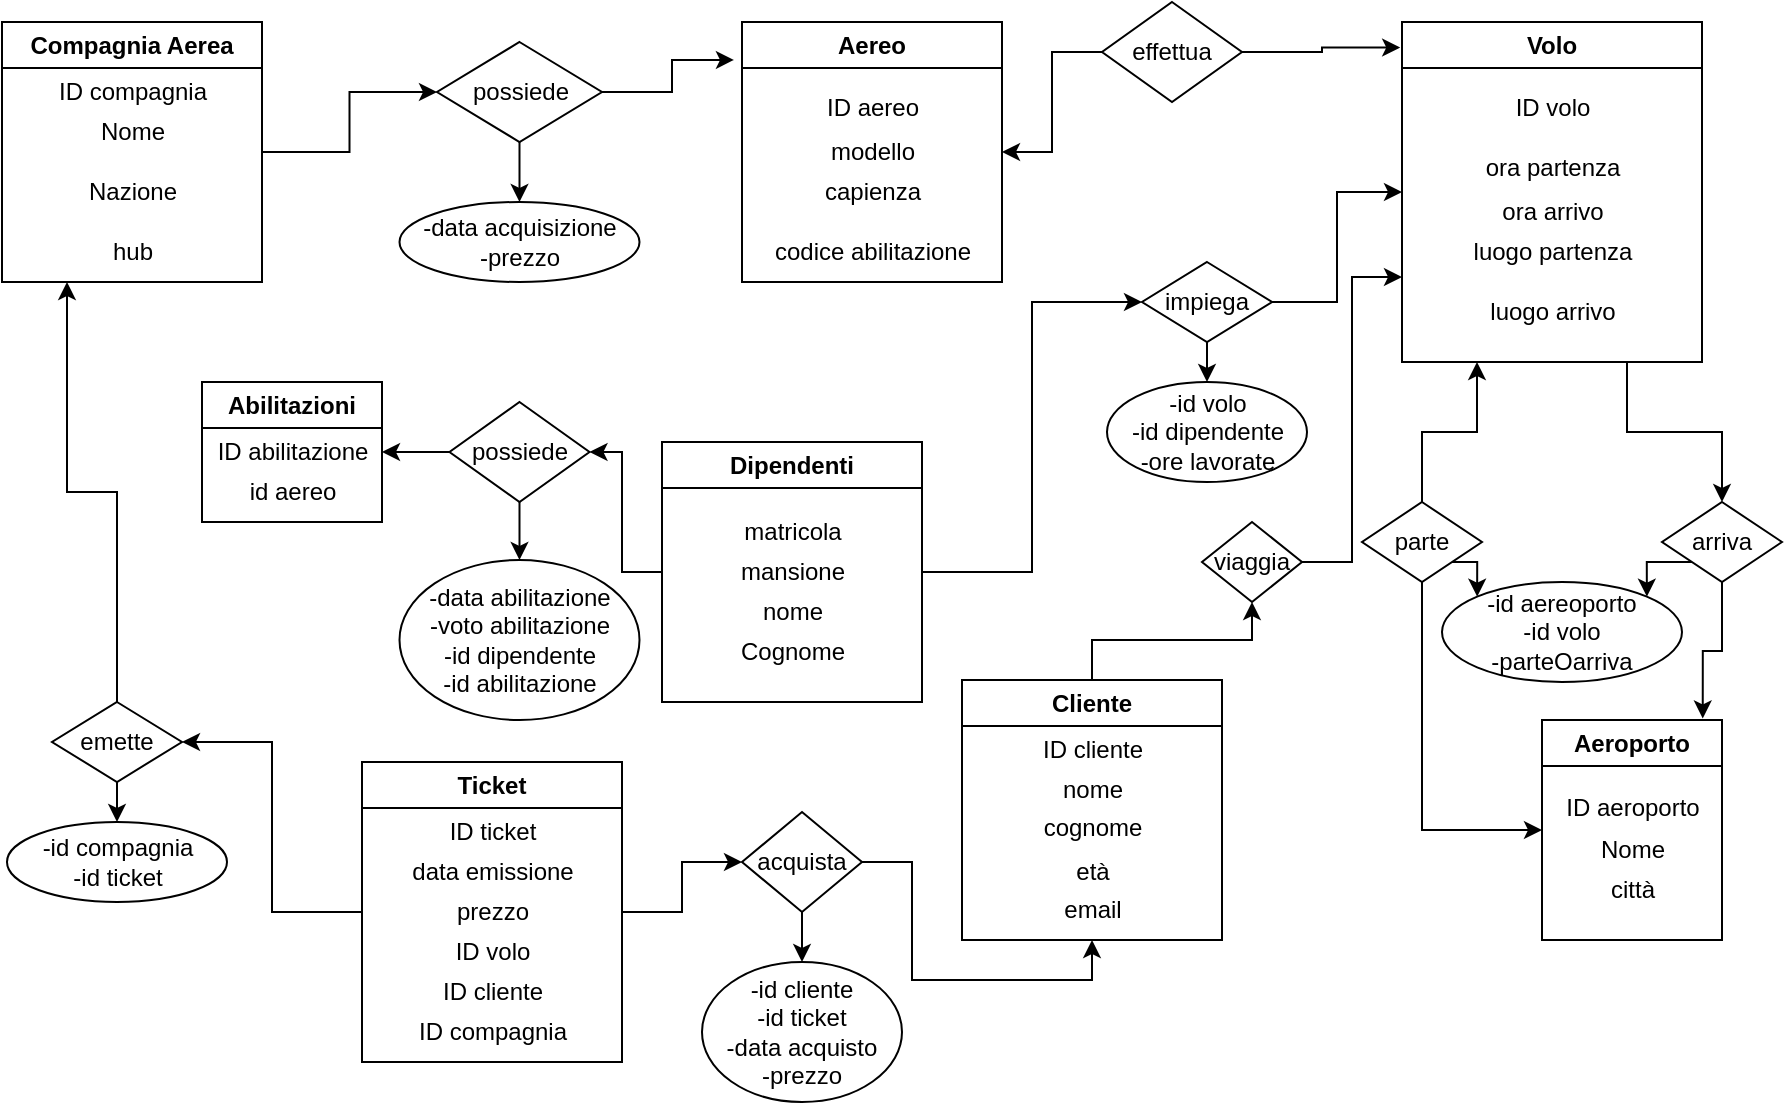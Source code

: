 <mxfile version="21.3.2" type="google">
  <diagram name="Pagina-1" id="v-H7VW2KOccQlbOsodHU">
    <mxGraphModel grid="1" page="1" gridSize="10" guides="1" tooltips="1" connect="1" arrows="1" fold="1" pageScale="1" pageWidth="1169" pageHeight="827" math="0" shadow="0">
      <root>
        <mxCell id="0" />
        <mxCell id="1" parent="0" />
        <mxCell id="AQnUfuuOX8S3TxPGOQ2f-47" style="edgeStyle=orthogonalEdgeStyle;rounded=0;orthogonalLoop=1;jettySize=auto;html=1;exitX=1;exitY=0.5;exitDx=0;exitDy=0;entryX=0;entryY=0.5;entryDx=0;entryDy=0;" edge="1" parent="1" source="AQnUfuuOX8S3TxPGOQ2f-1" target="AQnUfuuOX8S3TxPGOQ2f-45">
          <mxGeometry relative="1" as="geometry" />
        </mxCell>
        <mxCell id="AQnUfuuOX8S3TxPGOQ2f-1" value="Compagnia Aerea" style="swimlane;whiteSpace=wrap;html=1;" vertex="1" parent="1">
          <mxGeometry y="20" width="130" height="130" as="geometry" />
        </mxCell>
        <mxCell id="AQnUfuuOX8S3TxPGOQ2f-2" value="ID compagnia" style="text;html=1;align=center;verticalAlign=middle;resizable=0;points=[];autosize=1;strokeColor=none;fillColor=none;" vertex="1" parent="AQnUfuuOX8S3TxPGOQ2f-1">
          <mxGeometry x="15" y="20" width="100" height="30" as="geometry" />
        </mxCell>
        <mxCell id="AQnUfuuOX8S3TxPGOQ2f-4" value="Nazione" style="text;html=1;align=center;verticalAlign=middle;resizable=0;points=[];autosize=1;strokeColor=none;fillColor=none;" vertex="1" parent="AQnUfuuOX8S3TxPGOQ2f-1">
          <mxGeometry x="30" y="70" width="70" height="30" as="geometry" />
        </mxCell>
        <mxCell id="AQnUfuuOX8S3TxPGOQ2f-3" value="Nome" style="text;html=1;align=center;verticalAlign=middle;resizable=0;points=[];autosize=1;strokeColor=none;fillColor=none;" vertex="1" parent="AQnUfuuOX8S3TxPGOQ2f-1">
          <mxGeometry x="35" y="40" width="60" height="30" as="geometry" />
        </mxCell>
        <mxCell id="AQnUfuuOX8S3TxPGOQ2f-5" value="hub" style="text;html=1;align=center;verticalAlign=middle;resizable=0;points=[];autosize=1;strokeColor=none;fillColor=none;" vertex="1" parent="AQnUfuuOX8S3TxPGOQ2f-1">
          <mxGeometry x="45" y="100" width="40" height="30" as="geometry" />
        </mxCell>
        <mxCell id="AQnUfuuOX8S3TxPGOQ2f-6" value="Aereo" style="swimlane;whiteSpace=wrap;html=1;" vertex="1" parent="1">
          <mxGeometry x="370" y="20" width="130" height="130" as="geometry" />
        </mxCell>
        <mxCell id="AQnUfuuOX8S3TxPGOQ2f-7" value="ID aereo" style="text;html=1;align=center;verticalAlign=middle;resizable=0;points=[];autosize=1;strokeColor=none;fillColor=none;" vertex="1" parent="AQnUfuuOX8S3TxPGOQ2f-6">
          <mxGeometry x="30" y="28" width="70" height="30" as="geometry" />
        </mxCell>
        <mxCell id="AQnUfuuOX8S3TxPGOQ2f-8" value="capienza" style="text;html=1;align=center;verticalAlign=middle;resizable=0;points=[];autosize=1;strokeColor=none;fillColor=none;" vertex="1" parent="AQnUfuuOX8S3TxPGOQ2f-6">
          <mxGeometry x="30" y="70" width="70" height="30" as="geometry" />
        </mxCell>
        <mxCell id="AQnUfuuOX8S3TxPGOQ2f-9" value="modello" style="text;html=1;align=center;verticalAlign=middle;resizable=0;points=[];autosize=1;strokeColor=none;fillColor=none;" vertex="1" parent="AQnUfuuOX8S3TxPGOQ2f-6">
          <mxGeometry x="30" y="50" width="70" height="30" as="geometry" />
        </mxCell>
        <mxCell id="AQnUfuuOX8S3TxPGOQ2f-10" value="codice abilitazione" style="text;html=1;align=center;verticalAlign=middle;resizable=0;points=[];autosize=1;strokeColor=none;fillColor=none;" vertex="1" parent="AQnUfuuOX8S3TxPGOQ2f-6">
          <mxGeometry x="5" y="100" width="120" height="30" as="geometry" />
        </mxCell>
        <mxCell id="AQnUfuuOX8S3TxPGOQ2f-61" style="edgeStyle=orthogonalEdgeStyle;rounded=0;orthogonalLoop=1;jettySize=auto;html=1;exitX=0.75;exitY=1;exitDx=0;exitDy=0;entryX=0.5;entryY=0;entryDx=0;entryDy=0;" edge="1" parent="1" source="AQnUfuuOX8S3TxPGOQ2f-11" target="AQnUfuuOX8S3TxPGOQ2f-60">
          <mxGeometry relative="1" as="geometry" />
        </mxCell>
        <mxCell id="AQnUfuuOX8S3TxPGOQ2f-11" value="Volo" style="swimlane;whiteSpace=wrap;html=1;" vertex="1" parent="1">
          <mxGeometry x="700" y="20" width="150" height="170" as="geometry">
            <mxRectangle x="700" y="20" width="70" height="30" as="alternateBounds" />
          </mxGeometry>
        </mxCell>
        <mxCell id="AQnUfuuOX8S3TxPGOQ2f-12" value="ID volo" style="text;html=1;align=center;verticalAlign=middle;resizable=0;points=[];autosize=1;strokeColor=none;fillColor=none;" vertex="1" parent="AQnUfuuOX8S3TxPGOQ2f-11">
          <mxGeometry x="45" y="28" width="60" height="30" as="geometry" />
        </mxCell>
        <mxCell id="AQnUfuuOX8S3TxPGOQ2f-13" value="ora arrivo" style="text;html=1;align=center;verticalAlign=middle;resizable=0;points=[];autosize=1;strokeColor=none;fillColor=none;" vertex="1" parent="AQnUfuuOX8S3TxPGOQ2f-11">
          <mxGeometry x="40" y="80" width="70" height="30" as="geometry" />
        </mxCell>
        <mxCell id="AQnUfuuOX8S3TxPGOQ2f-14" value="ora partenza" style="text;html=1;align=center;verticalAlign=middle;resizable=0;points=[];autosize=1;strokeColor=none;fillColor=none;" vertex="1" parent="AQnUfuuOX8S3TxPGOQ2f-11">
          <mxGeometry x="30" y="58" width="90" height="30" as="geometry" />
        </mxCell>
        <mxCell id="AQnUfuuOX8S3TxPGOQ2f-15" value="luogo partenza" style="text;html=1;align=center;verticalAlign=middle;resizable=0;points=[];autosize=1;strokeColor=none;fillColor=none;" vertex="1" parent="AQnUfuuOX8S3TxPGOQ2f-11">
          <mxGeometry x="25" y="100" width="100" height="30" as="geometry" />
        </mxCell>
        <mxCell id="AQnUfuuOX8S3TxPGOQ2f-16" value="luogo arrivo" style="text;html=1;align=center;verticalAlign=middle;resizable=0;points=[];autosize=1;strokeColor=none;fillColor=none;" vertex="1" parent="AQnUfuuOX8S3TxPGOQ2f-11">
          <mxGeometry x="30" y="130" width="90" height="30" as="geometry" />
        </mxCell>
        <mxCell id="AQnUfuuOX8S3TxPGOQ2f-17" value="Aeroporto" style="swimlane;whiteSpace=wrap;html=1;" vertex="1" parent="1">
          <mxGeometry x="770" y="369" width="90" height="110" as="geometry" />
        </mxCell>
        <mxCell id="AQnUfuuOX8S3TxPGOQ2f-18" value="ID aeroporto" style="text;html=1;align=center;verticalAlign=middle;resizable=0;points=[];autosize=1;strokeColor=none;fillColor=none;" vertex="1" parent="AQnUfuuOX8S3TxPGOQ2f-17">
          <mxGeometry y="29" width="90" height="30" as="geometry" />
        </mxCell>
        <mxCell id="AQnUfuuOX8S3TxPGOQ2f-23" value="Nome" style="text;html=1;align=center;verticalAlign=middle;resizable=0;points=[];autosize=1;strokeColor=none;fillColor=none;" vertex="1" parent="AQnUfuuOX8S3TxPGOQ2f-17">
          <mxGeometry x="15" y="50" width="60" height="30" as="geometry" />
        </mxCell>
        <mxCell id="AQnUfuuOX8S3TxPGOQ2f-24" value="città" style="text;html=1;align=center;verticalAlign=middle;resizable=0;points=[];autosize=1;strokeColor=none;fillColor=none;" vertex="1" parent="AQnUfuuOX8S3TxPGOQ2f-17">
          <mxGeometry x="20" y="70" width="50" height="30" as="geometry" />
        </mxCell>
        <mxCell id="AQnUfuuOX8S3TxPGOQ2f-68" style="edgeStyle=orthogonalEdgeStyle;rounded=0;orthogonalLoop=1;jettySize=auto;html=1;exitX=0.5;exitY=0;exitDx=0;exitDy=0;entryX=0.5;entryY=1;entryDx=0;entryDy=0;" edge="1" parent="1" source="AQnUfuuOX8S3TxPGOQ2f-25" target="AQnUfuuOX8S3TxPGOQ2f-65">
          <mxGeometry relative="1" as="geometry" />
        </mxCell>
        <mxCell id="AQnUfuuOX8S3TxPGOQ2f-25" value="Cliente" style="swimlane;whiteSpace=wrap;html=1;" vertex="1" parent="1">
          <mxGeometry x="480" y="349" width="130" height="130" as="geometry" />
        </mxCell>
        <mxCell id="AQnUfuuOX8S3TxPGOQ2f-26" value="ID cliente" style="text;html=1;align=center;verticalAlign=middle;resizable=0;points=[];autosize=1;strokeColor=none;fillColor=none;" vertex="1" parent="AQnUfuuOX8S3TxPGOQ2f-25">
          <mxGeometry x="30" y="20" width="70" height="30" as="geometry" />
        </mxCell>
        <mxCell id="AQnUfuuOX8S3TxPGOQ2f-27" value="età" style="text;html=1;align=center;verticalAlign=middle;resizable=0;points=[];autosize=1;strokeColor=none;fillColor=none;" vertex="1" parent="AQnUfuuOX8S3TxPGOQ2f-25">
          <mxGeometry x="45" y="81" width="40" height="30" as="geometry" />
        </mxCell>
        <mxCell id="AQnUfuuOX8S3TxPGOQ2f-29" value="email" style="text;html=1;align=center;verticalAlign=middle;resizable=0;points=[];autosize=1;strokeColor=none;fillColor=none;" vertex="1" parent="AQnUfuuOX8S3TxPGOQ2f-25">
          <mxGeometry x="40" y="100" width="50" height="30" as="geometry" />
        </mxCell>
        <mxCell id="zw_y7uik63v7HXdvWkRK-9" value="nome" style="text;html=1;align=center;verticalAlign=middle;resizable=0;points=[];autosize=1;strokeColor=none;fillColor=none;" vertex="1" parent="AQnUfuuOX8S3TxPGOQ2f-25">
          <mxGeometry x="40" y="40" width="50" height="30" as="geometry" />
        </mxCell>
        <mxCell id="zw_y7uik63v7HXdvWkRK-11" value="cognome" style="text;html=1;align=center;verticalAlign=middle;resizable=0;points=[];autosize=1;strokeColor=none;fillColor=none;" vertex="1" parent="AQnUfuuOX8S3TxPGOQ2f-25">
          <mxGeometry x="30" y="59" width="70" height="30" as="geometry" />
        </mxCell>
        <mxCell id="AQnUfuuOX8S3TxPGOQ2f-70" style="edgeStyle=orthogonalEdgeStyle;rounded=0;orthogonalLoop=1;jettySize=auto;html=1;exitX=1;exitY=0.5;exitDx=0;exitDy=0;entryX=0;entryY=0.5;entryDx=0;entryDy=0;" edge="1" parent="1" source="AQnUfuuOX8S3TxPGOQ2f-30" target="AQnUfuuOX8S3TxPGOQ2f-66">
          <mxGeometry relative="1" as="geometry" />
        </mxCell>
        <mxCell id="AQnUfuuOX8S3TxPGOQ2f-77" style="edgeStyle=orthogonalEdgeStyle;rounded=0;orthogonalLoop=1;jettySize=auto;html=1;exitX=0;exitY=0.5;exitDx=0;exitDy=0;entryX=1;entryY=0.5;entryDx=0;entryDy=0;" edge="1" parent="1" source="AQnUfuuOX8S3TxPGOQ2f-30" target="AQnUfuuOX8S3TxPGOQ2f-76">
          <mxGeometry relative="1" as="geometry" />
        </mxCell>
        <mxCell id="AQnUfuuOX8S3TxPGOQ2f-30" value="Ticket" style="swimlane;whiteSpace=wrap;html=1;" vertex="1" parent="1">
          <mxGeometry x="180" y="390" width="130" height="150" as="geometry" />
        </mxCell>
        <mxCell id="AQnUfuuOX8S3TxPGOQ2f-31" value="ID ticket" style="text;html=1;align=center;verticalAlign=middle;resizable=0;points=[];autosize=1;strokeColor=none;fillColor=none;" vertex="1" parent="AQnUfuuOX8S3TxPGOQ2f-30">
          <mxGeometry x="30" y="20" width="70" height="30" as="geometry" />
        </mxCell>
        <mxCell id="AQnUfuuOX8S3TxPGOQ2f-32" value="prezzo" style="text;html=1;align=center;verticalAlign=middle;resizable=0;points=[];autosize=1;strokeColor=none;fillColor=none;" vertex="1" parent="AQnUfuuOX8S3TxPGOQ2f-30">
          <mxGeometry x="35" y="60" width="60" height="30" as="geometry" />
        </mxCell>
        <mxCell id="AQnUfuuOX8S3TxPGOQ2f-33" value="data emissione" style="text;html=1;align=center;verticalAlign=middle;resizable=0;points=[];autosize=1;strokeColor=none;fillColor=none;" vertex="1" parent="AQnUfuuOX8S3TxPGOQ2f-30">
          <mxGeometry x="15" y="40" width="100" height="30" as="geometry" />
        </mxCell>
        <mxCell id="zw_y7uik63v7HXdvWkRK-2" value="ID volo" style="text;html=1;align=center;verticalAlign=middle;resizable=0;points=[];autosize=1;strokeColor=none;fillColor=none;" vertex="1" parent="AQnUfuuOX8S3TxPGOQ2f-30">
          <mxGeometry x="35" y="80" width="60" height="30" as="geometry" />
        </mxCell>
        <mxCell id="zw_y7uik63v7HXdvWkRK-3" value="ID cliente" style="text;html=1;align=center;verticalAlign=middle;resizable=0;points=[];autosize=1;strokeColor=none;fillColor=none;" vertex="1" parent="AQnUfuuOX8S3TxPGOQ2f-30">
          <mxGeometry x="30" y="100" width="70" height="30" as="geometry" />
        </mxCell>
        <mxCell id="zw_y7uik63v7HXdvWkRK-4" value="ID compagnia" style="text;html=1;align=center;verticalAlign=middle;resizable=0;points=[];autosize=1;strokeColor=none;fillColor=none;" vertex="1" parent="AQnUfuuOX8S3TxPGOQ2f-30">
          <mxGeometry x="15" y="120" width="100" height="30" as="geometry" />
        </mxCell>
        <mxCell id="AQnUfuuOX8S3TxPGOQ2f-88" style="edgeStyle=orthogonalEdgeStyle;rounded=0;orthogonalLoop=1;jettySize=auto;html=1;exitX=0;exitY=0.5;exitDx=0;exitDy=0;entryX=1;entryY=0.5;entryDx=0;entryDy=0;" edge="1" parent="1" source="AQnUfuuOX8S3TxPGOQ2f-34" target="AQnUfuuOX8S3TxPGOQ2f-85">
          <mxGeometry relative="1" as="geometry" />
        </mxCell>
        <mxCell id="AQnUfuuOX8S3TxPGOQ2f-90" style="edgeStyle=orthogonalEdgeStyle;rounded=0;orthogonalLoop=1;jettySize=auto;html=1;exitX=1;exitY=0.5;exitDx=0;exitDy=0;entryX=0;entryY=0.5;entryDx=0;entryDy=0;" edge="1" parent="1" source="AQnUfuuOX8S3TxPGOQ2f-34" target="AQnUfuuOX8S3TxPGOQ2f-89">
          <mxGeometry relative="1" as="geometry" />
        </mxCell>
        <mxCell id="AQnUfuuOX8S3TxPGOQ2f-34" value="Dipendenti" style="swimlane;whiteSpace=wrap;html=1;" vertex="1" parent="1">
          <mxGeometry x="330" y="230" width="130" height="130" as="geometry" />
        </mxCell>
        <mxCell id="AQnUfuuOX8S3TxPGOQ2f-36" value="nome" style="text;html=1;align=center;verticalAlign=middle;resizable=0;points=[];autosize=1;strokeColor=none;fillColor=none;" vertex="1" parent="AQnUfuuOX8S3TxPGOQ2f-34">
          <mxGeometry x="40" y="70" width="50" height="30" as="geometry" />
        </mxCell>
        <mxCell id="AQnUfuuOX8S3TxPGOQ2f-37" value="mansione" style="text;html=1;align=center;verticalAlign=middle;resizable=0;points=[];autosize=1;strokeColor=none;fillColor=none;" vertex="1" parent="AQnUfuuOX8S3TxPGOQ2f-34">
          <mxGeometry x="25" y="50" width="80" height="30" as="geometry" />
        </mxCell>
        <mxCell id="AQnUfuuOX8S3TxPGOQ2f-38" value="matricola" style="text;html=1;align=center;verticalAlign=middle;resizable=0;points=[];autosize=1;strokeColor=none;fillColor=none;" vertex="1" parent="AQnUfuuOX8S3TxPGOQ2f-34">
          <mxGeometry x="30" y="30" width="70" height="30" as="geometry" />
        </mxCell>
        <mxCell id="zw_y7uik63v7HXdvWkRK-1" value="Cognome" style="text;html=1;align=center;verticalAlign=middle;resizable=0;points=[];autosize=1;strokeColor=none;fillColor=none;" vertex="1" parent="AQnUfuuOX8S3TxPGOQ2f-34">
          <mxGeometry x="25" y="90" width="80" height="30" as="geometry" />
        </mxCell>
        <mxCell id="AQnUfuuOX8S3TxPGOQ2f-39" value="Abilitazioni" style="swimlane;whiteSpace=wrap;html=1;startSize=23;" vertex="1" parent="1">
          <mxGeometry x="100" y="200" width="90" height="70" as="geometry" />
        </mxCell>
        <mxCell id="AQnUfuuOX8S3TxPGOQ2f-40" value="ID abilitazione" style="text;html=1;align=center;verticalAlign=middle;resizable=0;points=[];autosize=1;strokeColor=none;fillColor=none;" vertex="1" parent="AQnUfuuOX8S3TxPGOQ2f-39">
          <mxGeometry x="-5" y="20" width="100" height="30" as="geometry" />
        </mxCell>
        <mxCell id="AQnUfuuOX8S3TxPGOQ2f-43" value="id aereo" style="text;html=1;align=center;verticalAlign=middle;resizable=0;points=[];autosize=1;strokeColor=none;fillColor=none;" vertex="1" parent="AQnUfuuOX8S3TxPGOQ2f-39">
          <mxGeometry x="10" y="40" width="70" height="30" as="geometry" />
        </mxCell>
        <mxCell id="AQnUfuuOX8S3TxPGOQ2f-48" style="edgeStyle=orthogonalEdgeStyle;rounded=0;orthogonalLoop=1;jettySize=auto;html=1;exitX=1;exitY=0.5;exitDx=0;exitDy=0;entryX=-0.031;entryY=0.146;entryDx=0;entryDy=0;entryPerimeter=0;" edge="1" parent="1" source="AQnUfuuOX8S3TxPGOQ2f-45" target="AQnUfuuOX8S3TxPGOQ2f-6">
          <mxGeometry relative="1" as="geometry" />
        </mxCell>
        <mxCell id="AQnUfuuOX8S3TxPGOQ2f-82" style="edgeStyle=orthogonalEdgeStyle;rounded=0;orthogonalLoop=1;jettySize=auto;html=1;exitX=0.5;exitY=1;exitDx=0;exitDy=0;entryX=0.5;entryY=0;entryDx=0;entryDy=0;" edge="1" parent="1" source="AQnUfuuOX8S3TxPGOQ2f-45" target="AQnUfuuOX8S3TxPGOQ2f-81">
          <mxGeometry relative="1" as="geometry" />
        </mxCell>
        <mxCell id="AQnUfuuOX8S3TxPGOQ2f-45" value="possiede" style="rhombus;whiteSpace=wrap;html=1;" vertex="1" parent="1">
          <mxGeometry x="217.5" y="30" width="82.5" height="50" as="geometry" />
        </mxCell>
        <mxCell id="AQnUfuuOX8S3TxPGOQ2f-52" value="" style="edgeStyle=orthogonalEdgeStyle;rounded=0;orthogonalLoop=1;jettySize=auto;html=1;entryX=1;entryY=0.5;entryDx=0;entryDy=0;" edge="1" parent="1" source="AQnUfuuOX8S3TxPGOQ2f-51" target="AQnUfuuOX8S3TxPGOQ2f-6">
          <mxGeometry relative="1" as="geometry" />
        </mxCell>
        <mxCell id="AQnUfuuOX8S3TxPGOQ2f-53" value="" style="edgeStyle=orthogonalEdgeStyle;rounded=0;orthogonalLoop=1;jettySize=auto;html=1;entryX=-0.006;entryY=0.075;entryDx=0;entryDy=0;entryPerimeter=0;" edge="1" parent="1" source="AQnUfuuOX8S3TxPGOQ2f-51" target="AQnUfuuOX8S3TxPGOQ2f-11">
          <mxGeometry relative="1" as="geometry">
            <mxPoint x="660" y="50" as="targetPoint" />
          </mxGeometry>
        </mxCell>
        <mxCell id="AQnUfuuOX8S3TxPGOQ2f-51" value="effettua" style="rhombus;whiteSpace=wrap;html=1;" vertex="1" parent="1">
          <mxGeometry x="550" y="10" width="70" height="50" as="geometry" />
        </mxCell>
        <mxCell id="AQnUfuuOX8S3TxPGOQ2f-63" style="edgeStyle=orthogonalEdgeStyle;rounded=0;orthogonalLoop=1;jettySize=auto;html=1;exitX=0.5;exitY=0;exitDx=0;exitDy=0;entryX=0.25;entryY=1;entryDx=0;entryDy=0;" edge="1" parent="1" source="AQnUfuuOX8S3TxPGOQ2f-59" target="AQnUfuuOX8S3TxPGOQ2f-11">
          <mxGeometry relative="1" as="geometry" />
        </mxCell>
        <mxCell id="AQnUfuuOX8S3TxPGOQ2f-64" style="edgeStyle=orthogonalEdgeStyle;rounded=0;orthogonalLoop=1;jettySize=auto;html=1;exitX=0.5;exitY=1;exitDx=0;exitDy=0;entryX=0;entryY=0.5;entryDx=0;entryDy=0;" edge="1" parent="1" source="AQnUfuuOX8S3TxPGOQ2f-59" target="AQnUfuuOX8S3TxPGOQ2f-17">
          <mxGeometry relative="1" as="geometry" />
        </mxCell>
        <mxCell id="zw_y7uik63v7HXdvWkRK-7" style="edgeStyle=orthogonalEdgeStyle;rounded=0;orthogonalLoop=1;jettySize=auto;html=1;exitX=1;exitY=1;exitDx=0;exitDy=0;entryX=0;entryY=0;entryDx=0;entryDy=0;" edge="1" parent="1" source="AQnUfuuOX8S3TxPGOQ2f-59" target="zw_y7uik63v7HXdvWkRK-6">
          <mxGeometry relative="1" as="geometry" />
        </mxCell>
        <mxCell id="AQnUfuuOX8S3TxPGOQ2f-59" value="parte" style="rhombus;whiteSpace=wrap;html=1;" vertex="1" parent="1">
          <mxGeometry x="680" y="260" width="60" height="40" as="geometry" />
        </mxCell>
        <mxCell id="AQnUfuuOX8S3TxPGOQ2f-62" style="edgeStyle=orthogonalEdgeStyle;rounded=0;orthogonalLoop=1;jettySize=auto;html=1;exitX=0.5;exitY=1;exitDx=0;exitDy=0;entryX=0.893;entryY=-0.007;entryDx=0;entryDy=0;entryPerimeter=0;" edge="1" parent="1" source="AQnUfuuOX8S3TxPGOQ2f-60" target="AQnUfuuOX8S3TxPGOQ2f-17">
          <mxGeometry relative="1" as="geometry" />
        </mxCell>
        <mxCell id="zw_y7uik63v7HXdvWkRK-8" style="edgeStyle=orthogonalEdgeStyle;rounded=0;orthogonalLoop=1;jettySize=auto;html=1;exitX=0;exitY=1;exitDx=0;exitDy=0;entryX=1;entryY=0;entryDx=0;entryDy=0;" edge="1" parent="1" source="AQnUfuuOX8S3TxPGOQ2f-60" target="zw_y7uik63v7HXdvWkRK-6">
          <mxGeometry relative="1" as="geometry" />
        </mxCell>
        <mxCell id="AQnUfuuOX8S3TxPGOQ2f-60" value="arriva" style="rhombus;whiteSpace=wrap;html=1;" vertex="1" parent="1">
          <mxGeometry x="830" y="260" width="60" height="40" as="geometry" />
        </mxCell>
        <mxCell id="AQnUfuuOX8S3TxPGOQ2f-67" style="edgeStyle=orthogonalEdgeStyle;rounded=0;orthogonalLoop=1;jettySize=auto;html=1;exitX=1;exitY=0.5;exitDx=0;exitDy=0;entryX=0;entryY=0.75;entryDx=0;entryDy=0;" edge="1" parent="1" source="AQnUfuuOX8S3TxPGOQ2f-65" target="AQnUfuuOX8S3TxPGOQ2f-11">
          <mxGeometry relative="1" as="geometry">
            <mxPoint x="680" y="180.0" as="targetPoint" />
          </mxGeometry>
        </mxCell>
        <mxCell id="AQnUfuuOX8S3TxPGOQ2f-65" value="viaggia" style="rhombus;whiteSpace=wrap;html=1;" vertex="1" parent="1">
          <mxGeometry x="600" y="270" width="50" height="40" as="geometry" />
        </mxCell>
        <mxCell id="AQnUfuuOX8S3TxPGOQ2f-72" style="edgeStyle=orthogonalEdgeStyle;rounded=0;orthogonalLoop=1;jettySize=auto;html=1;exitX=1;exitY=0.5;exitDx=0;exitDy=0;entryX=0.5;entryY=1;entryDx=0;entryDy=0;" edge="1" parent="1" source="AQnUfuuOX8S3TxPGOQ2f-66" target="AQnUfuuOX8S3TxPGOQ2f-25">
          <mxGeometry relative="1" as="geometry" />
        </mxCell>
        <mxCell id="AQnUfuuOX8S3TxPGOQ2f-74" value="" style="edgeStyle=orthogonalEdgeStyle;rounded=0;orthogonalLoop=1;jettySize=auto;html=1;entryX=0.5;entryY=0;entryDx=0;entryDy=0;" edge="1" parent="1" source="AQnUfuuOX8S3TxPGOQ2f-66" target="AQnUfuuOX8S3TxPGOQ2f-75">
          <mxGeometry relative="1" as="geometry">
            <mxPoint x="640" y="440" as="targetPoint" />
          </mxGeometry>
        </mxCell>
        <mxCell id="AQnUfuuOX8S3TxPGOQ2f-66" value="acquista" style="rhombus;whiteSpace=wrap;html=1;" vertex="1" parent="1">
          <mxGeometry x="370" y="415" width="60" height="50" as="geometry" />
        </mxCell>
        <mxCell id="AQnUfuuOX8S3TxPGOQ2f-75" value="-id cliente&lt;br style=&quot;border-color: var(--border-color);&quot;&gt;-id ticket&lt;br style=&quot;border-color: var(--border-color);&quot;&gt;-data acquisto&lt;br style=&quot;border-color: var(--border-color);&quot;&gt;-prezzo" style="ellipse;whiteSpace=wrap;html=1;" vertex="1" parent="1">
          <mxGeometry x="350" y="490" width="100" height="70" as="geometry" />
        </mxCell>
        <mxCell id="AQnUfuuOX8S3TxPGOQ2f-78" style="edgeStyle=orthogonalEdgeStyle;rounded=0;orthogonalLoop=1;jettySize=auto;html=1;exitX=0.5;exitY=0;exitDx=0;exitDy=0;entryX=0.25;entryY=1;entryDx=0;entryDy=0;" edge="1" parent="1" source="AQnUfuuOX8S3TxPGOQ2f-76" target="AQnUfuuOX8S3TxPGOQ2f-1">
          <mxGeometry relative="1" as="geometry" />
        </mxCell>
        <mxCell id="AQnUfuuOX8S3TxPGOQ2f-84" style="edgeStyle=orthogonalEdgeStyle;rounded=0;orthogonalLoop=1;jettySize=auto;html=1;exitX=0.5;exitY=1;exitDx=0;exitDy=0;entryX=0.5;entryY=0;entryDx=0;entryDy=0;" edge="1" parent="1" source="AQnUfuuOX8S3TxPGOQ2f-76" target="AQnUfuuOX8S3TxPGOQ2f-83">
          <mxGeometry relative="1" as="geometry" />
        </mxCell>
        <mxCell id="AQnUfuuOX8S3TxPGOQ2f-76" value="emette" style="rhombus;whiteSpace=wrap;html=1;" vertex="1" parent="1">
          <mxGeometry x="25" y="360" width="65" height="40" as="geometry" />
        </mxCell>
        <mxCell id="AQnUfuuOX8S3TxPGOQ2f-81" value="-data acquisizione&lt;br style=&quot;border-color: var(--border-color);&quot;&gt;-prezzo" style="ellipse;whiteSpace=wrap;html=1;" vertex="1" parent="1">
          <mxGeometry x="198.75" y="110" width="120" height="40" as="geometry" />
        </mxCell>
        <mxCell id="AQnUfuuOX8S3TxPGOQ2f-83" value="-id compagnia&lt;br&gt;-id ticket" style="ellipse;whiteSpace=wrap;html=1;" vertex="1" parent="1">
          <mxGeometry x="2.5" y="420" width="110" height="40" as="geometry" />
        </mxCell>
        <mxCell id="AQnUfuuOX8S3TxPGOQ2f-86" value="" style="edgeStyle=orthogonalEdgeStyle;rounded=0;orthogonalLoop=1;jettySize=auto;html=1;entryX=1;entryY=0.5;entryDx=0;entryDy=0;" edge="1" parent="1" source="AQnUfuuOX8S3TxPGOQ2f-85" target="AQnUfuuOX8S3TxPGOQ2f-39">
          <mxGeometry relative="1" as="geometry" />
        </mxCell>
        <mxCell id="zw_y7uik63v7HXdvWkRK-13" style="edgeStyle=orthogonalEdgeStyle;rounded=0;orthogonalLoop=1;jettySize=auto;html=1;exitX=0.5;exitY=1;exitDx=0;exitDy=0;entryX=0.5;entryY=0;entryDx=0;entryDy=0;" edge="1" parent="1" source="AQnUfuuOX8S3TxPGOQ2f-85" target="zw_y7uik63v7HXdvWkRK-5">
          <mxGeometry relative="1" as="geometry" />
        </mxCell>
        <mxCell id="AQnUfuuOX8S3TxPGOQ2f-85" value="possiede" style="rhombus;whiteSpace=wrap;html=1;" vertex="1" parent="1">
          <mxGeometry x="223.75" y="210" width="70" height="50" as="geometry" />
        </mxCell>
        <mxCell id="AQnUfuuOX8S3TxPGOQ2f-91" style="edgeStyle=orthogonalEdgeStyle;rounded=0;orthogonalLoop=1;jettySize=auto;html=1;exitX=1;exitY=0.5;exitDx=0;exitDy=0;entryX=0;entryY=0.5;entryDx=0;entryDy=0;" edge="1" parent="1" source="AQnUfuuOX8S3TxPGOQ2f-89" target="AQnUfuuOX8S3TxPGOQ2f-11">
          <mxGeometry relative="1" as="geometry" />
        </mxCell>
        <mxCell id="AQnUfuuOX8S3TxPGOQ2f-94" style="edgeStyle=orthogonalEdgeStyle;rounded=0;orthogonalLoop=1;jettySize=auto;html=1;exitX=0.5;exitY=1;exitDx=0;exitDy=0;entryX=0.5;entryY=0;entryDx=0;entryDy=0;" edge="1" parent="1" source="AQnUfuuOX8S3TxPGOQ2f-89" target="AQnUfuuOX8S3TxPGOQ2f-93">
          <mxGeometry relative="1" as="geometry" />
        </mxCell>
        <mxCell id="AQnUfuuOX8S3TxPGOQ2f-89" value="impiega" style="rhombus;whiteSpace=wrap;html=1;" vertex="1" parent="1">
          <mxGeometry x="570" y="140" width="65" height="40" as="geometry" />
        </mxCell>
        <mxCell id="AQnUfuuOX8S3TxPGOQ2f-93" value="-id volo&lt;br&gt;-id dipendente&lt;br&gt;-ore lavorate" style="ellipse;whiteSpace=wrap;html=1;" vertex="1" parent="1">
          <mxGeometry x="552.5" y="200" width="100" height="50" as="geometry" />
        </mxCell>
        <mxCell id="zw_y7uik63v7HXdvWkRK-5" value="-data abilitazione&lt;br&gt;-voto abilitazione&lt;br&gt;-id dipendente&lt;br&gt;-id abilitazione" style="ellipse;whiteSpace=wrap;html=1;" vertex="1" parent="1">
          <mxGeometry x="198.75" y="289" width="120" height="80" as="geometry" />
        </mxCell>
        <mxCell id="zw_y7uik63v7HXdvWkRK-6" value="-id aereoporto&lt;br&gt;-id volo&lt;br&gt;-parteOarriva" style="ellipse;whiteSpace=wrap;html=1;" vertex="1" parent="1">
          <mxGeometry x="720" y="300" width="120" height="50" as="geometry" />
        </mxCell>
      </root>
    </mxGraphModel>
  </diagram>
</mxfile>

